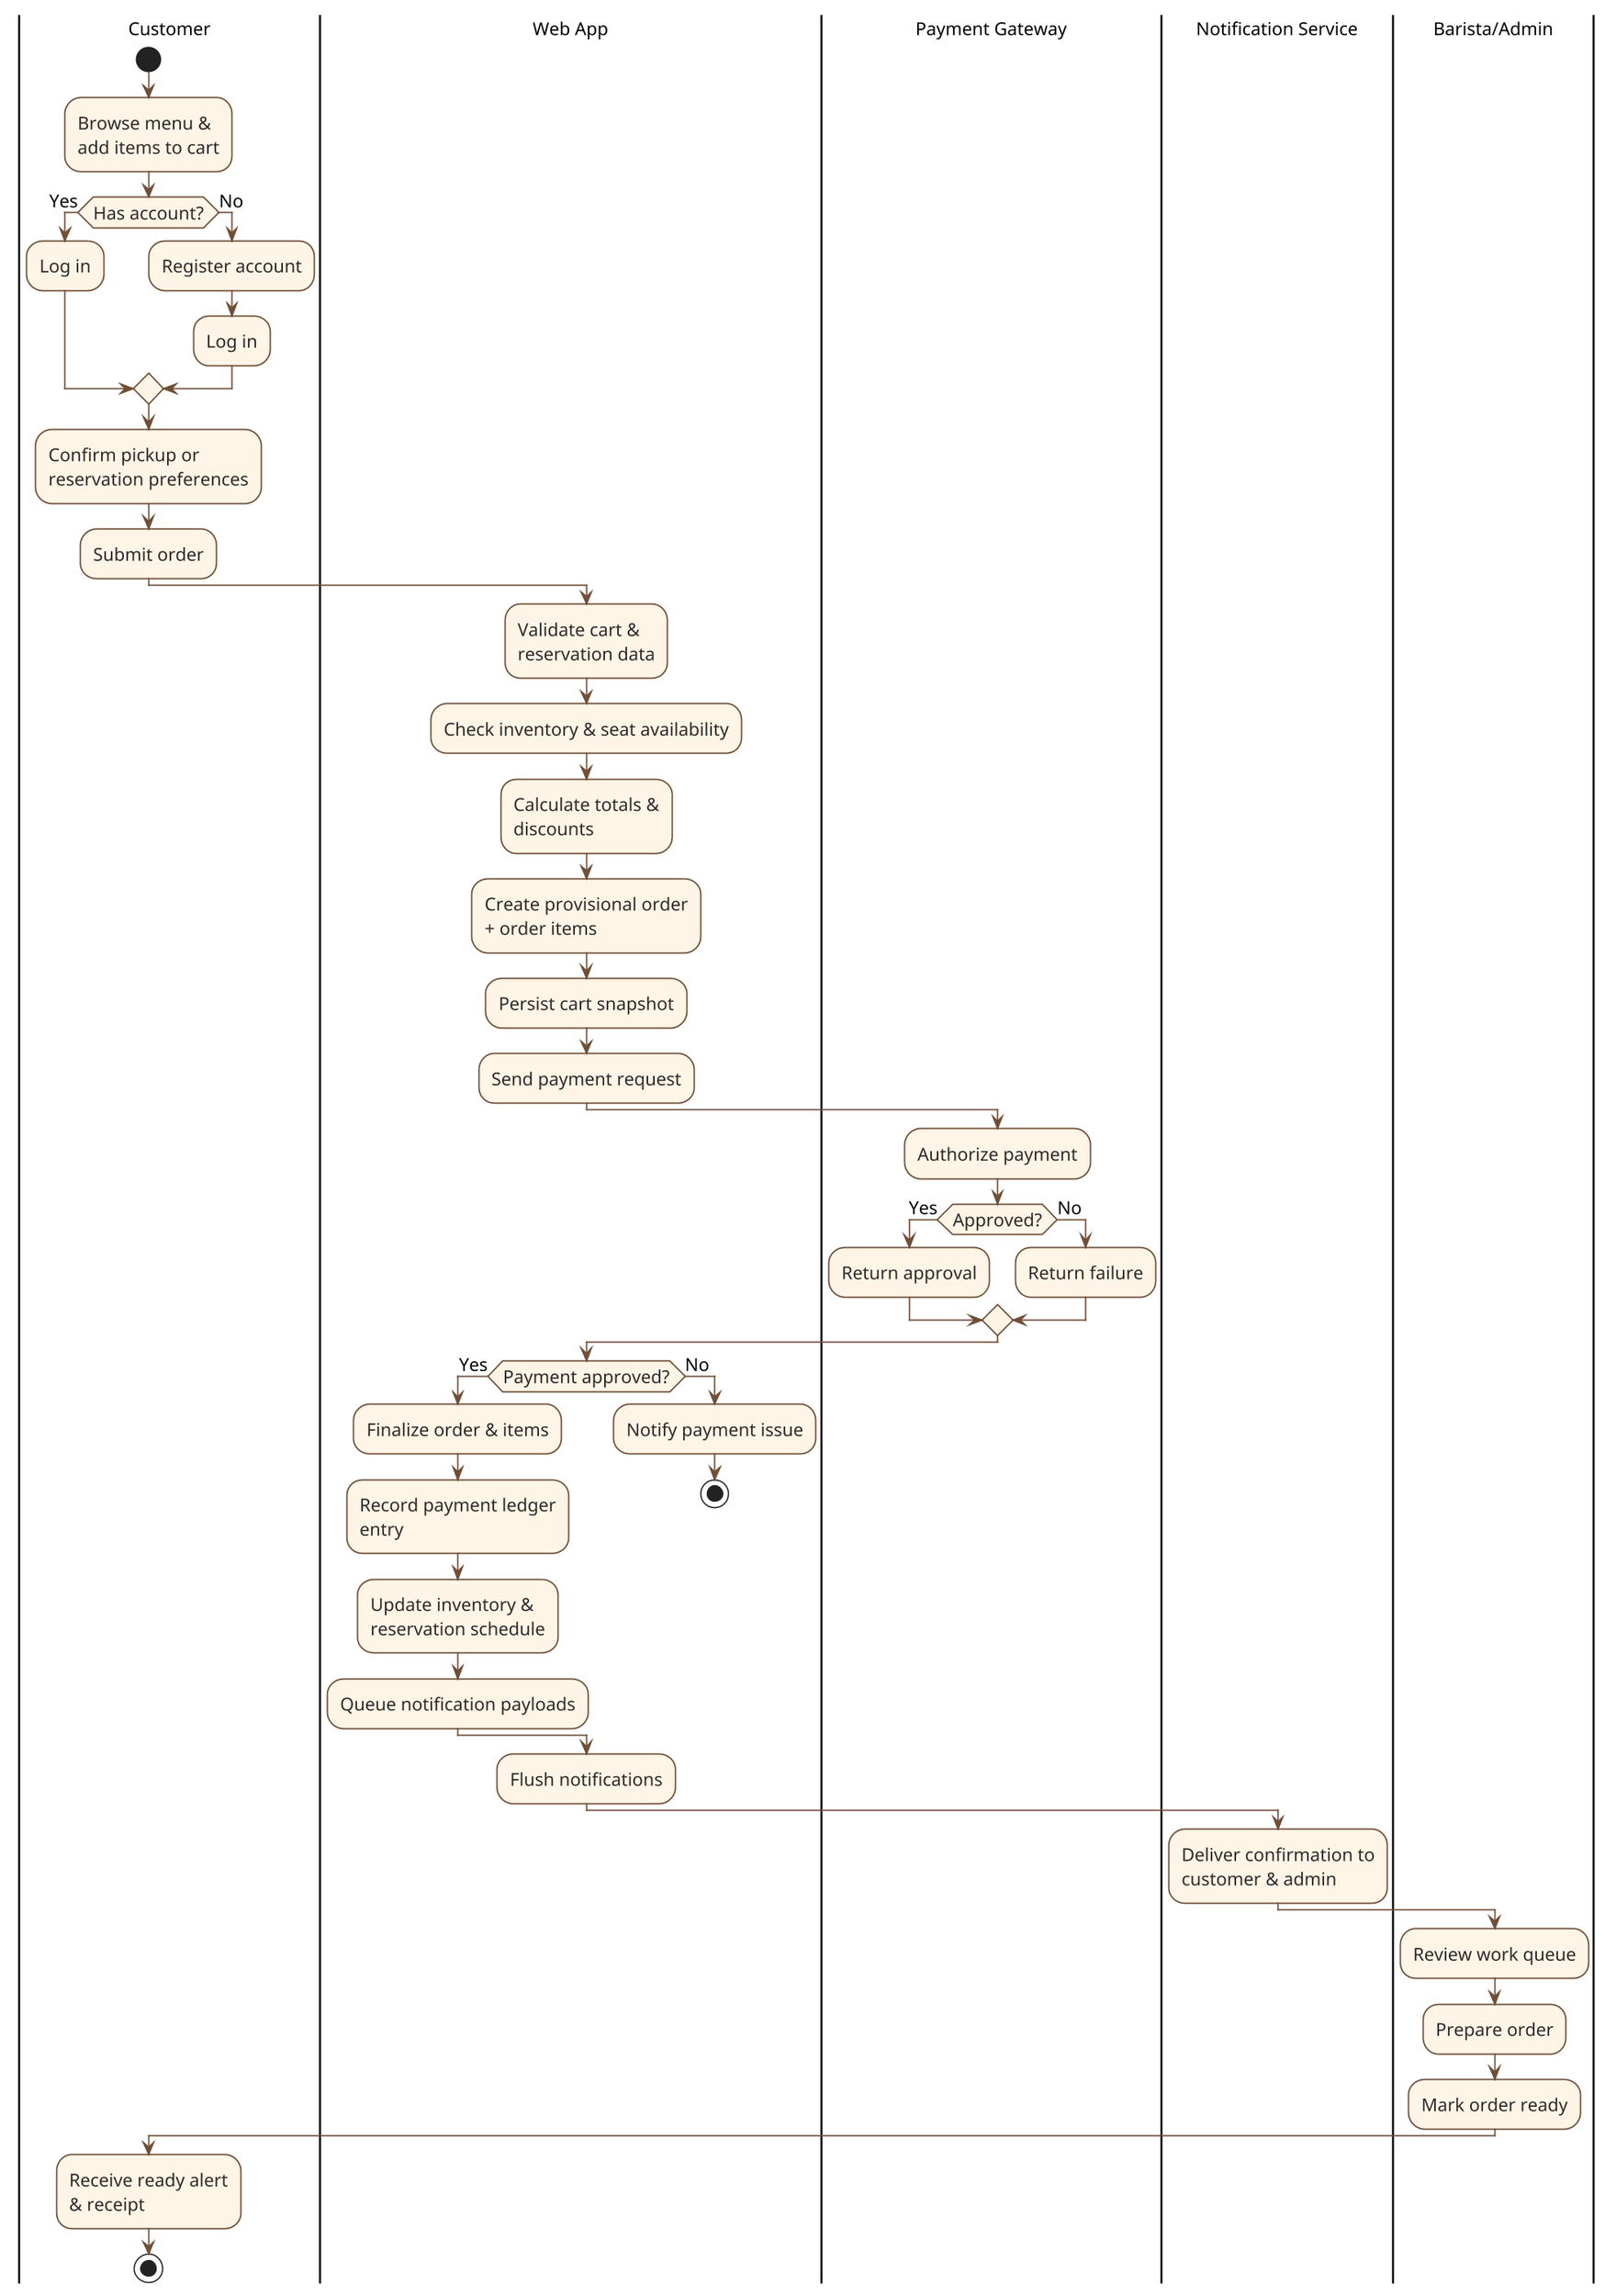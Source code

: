 @startuml ActivityDiagram
' Customer Order Fulfillment Activity Diagram
skinparam defaultFontName "Arial"
skinparam defaultFontSize 14
skinparam dpi 150
skinparam shadowing false
skinparam activity {
  BackgroundColor #FEF5E7
  BorderColor #6F4E37
  FontColor #2C2A29
  BorderThickness 1.1
}
skinparam arrowColor #6F4E37

|Customer|
start
:Browse menu &\nadd items to cart;
if (Has account?) then (Yes)
  :Log in;
else (No)
  :Register account;
  :Log in;
endif
:Confirm pickup or\nreservation preferences;
:Submit order;

|Web App|
:Validate cart &\nreservation data;
:Check inventory & seat availability;
:Calculate totals &\ndiscounts;
:Create provisional order\n+ order items;
:Persist cart snapshot;
:Send payment request;

|Payment Gateway|
:Authorize payment;
if (Approved?) then (Yes)
  :Return approval;
else (No)
  :Return failure;
endif

|Web App|
if (Payment approved?) then (Yes)
  :Finalize order & items;
  :Record payment ledger\nentry;
  :Update inventory &\nreservation schedule;
  :Queue notification payloads;
else (No)
  :Notify payment issue;
  stop
endif

:Flush notifications;

|Notification Service|
:Deliver confirmation to\ncustomer & admin;

|Barista/Admin|
:Review work queue;
:Prepare order;
:Mark order ready;

|Customer|
:Receive ready alert\n& receipt;
stop

@enduml

